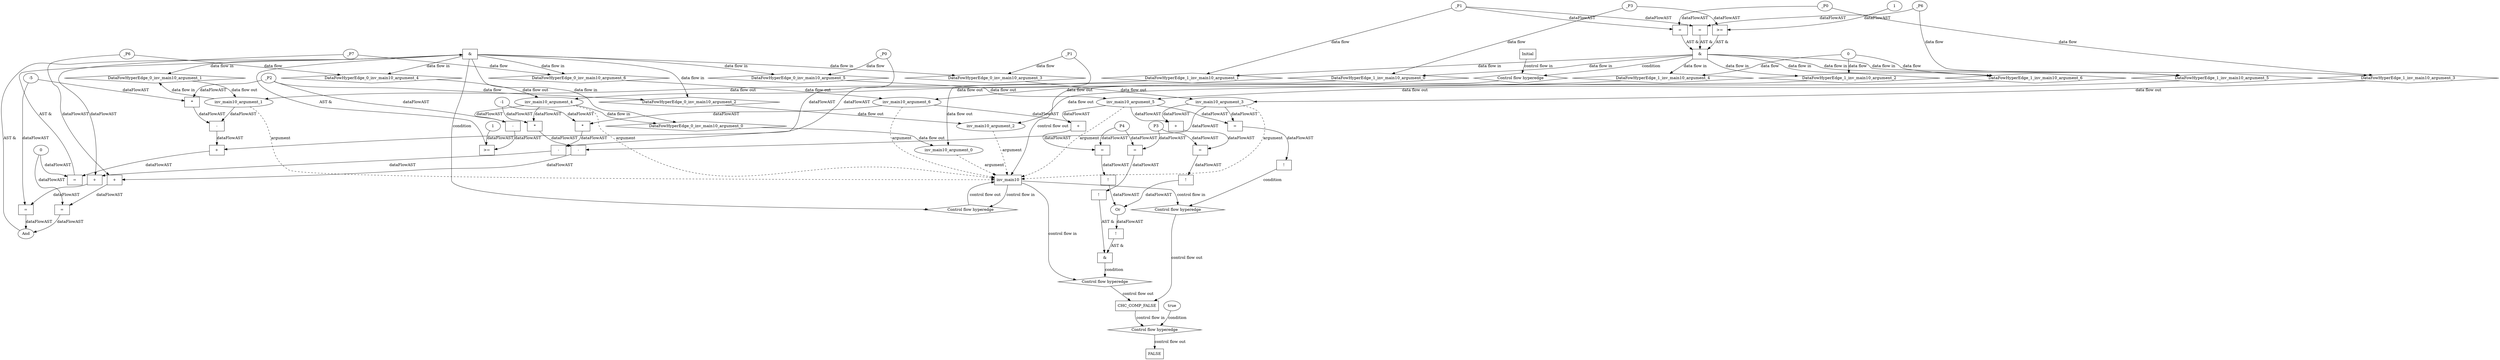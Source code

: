 digraph dag {
"CHC_COMP_FALSE" [label="CHC_COMP_FALSE" nodeName="CHC_COMP_FALSE" class=cfn  shape="rect"];
"inv_main10" [label="inv_main10" nodeName="inv_main10" class=cfn  shape="rect"];
FALSE [label="FALSE" nodeName=FALSE class=cfn  shape="rect"];
Initial [label="Initial" nodeName=Initial class=cfn  shape="rect"];
ControlFowHyperEdge_0 [label="Control flow hyperedge" nodeName=ControlFowHyperEdge_0 class=controlFlowHyperEdge shape="diamond"];
"inv_main10" -> ControlFowHyperEdge_0 [label="control flow in"]
ControlFowHyperEdge_0 -> "inv_main10" [label="control flow out"]
ControlFowHyperEdge_1 [label="Control flow hyperedge" nodeName=ControlFowHyperEdge_1 class=controlFlowHyperEdge shape="diamond"];
"Initial" -> ControlFowHyperEdge_1 [label="control flow in"]
ControlFowHyperEdge_1 -> "inv_main10" [label="control flow out"]
ControlFowHyperEdge_2 [label="Control flow hyperedge" nodeName=ControlFowHyperEdge_2 class=controlFlowHyperEdge shape="diamond"];
"inv_main10" -> ControlFowHyperEdge_2 [label="control flow in"]
ControlFowHyperEdge_2 -> "CHC_COMP_FALSE" [label="control flow out"]
ControlFowHyperEdge_3 [label="Control flow hyperedge" nodeName=ControlFowHyperEdge_3 class=controlFlowHyperEdge shape="diamond"];
"inv_main10" -> ControlFowHyperEdge_3 [label="control flow in"]
ControlFowHyperEdge_3 -> "CHC_COMP_FALSE" [label="control flow out"]
ControlFowHyperEdge_4 [label="Control flow hyperedge" nodeName=ControlFowHyperEdge_4 class=controlFlowHyperEdge shape="diamond"];
"CHC_COMP_FALSE" -> ControlFowHyperEdge_4 [label="control flow in"]
ControlFowHyperEdge_4 -> "FALSE" [label="control flow out"]
"inv_main10_argument_0" [label="inv_main10_argument_0" nodeName=argument0 class=argument  head="inv_main10" shape="oval"];
"inv_main10_argument_0" -> "inv_main10"[label="argument" style="dashed"]
"inv_main10_argument_1" [label="inv_main10_argument_1" nodeName=argument1 class=argument  head="inv_main10" shape="oval"];
"inv_main10_argument_1" -> "inv_main10"[label="argument" style="dashed"]
"inv_main10_argument_2" [label="inv_main10_argument_2" nodeName=argument2 class=argument  head="inv_main10" shape="oval"];
"inv_main10_argument_2" -> "inv_main10"[label="argument" style="dashed"]
"inv_main10_argument_3" [label="inv_main10_argument_3" nodeName=argument3 class=argument  head="inv_main10" shape="oval"];
"inv_main10_argument_3" -> "inv_main10"[label="argument" style="dashed"]
"inv_main10_argument_4" [label="inv_main10_argument_4" nodeName=argument4 class=argument  head="inv_main10" shape="oval"];
"inv_main10_argument_4" -> "inv_main10"[label="argument" style="dashed"]
"inv_main10_argument_5" [label="inv_main10_argument_5" nodeName=argument5 class=argument  head="inv_main10" shape="oval"];
"inv_main10_argument_5" -> "inv_main10"[label="argument" style="dashed"]
"inv_main10_argument_6" [label="inv_main10_argument_6" nodeName=argument6 class=argument  head="inv_main10" shape="oval"];
"inv_main10_argument_6" -> "inv_main10"[label="argument" style="dashed"]

"xxxinv_main10___inv_main10_0xxx_and" [label="&" nodeName="xxxinv_main10___inv_main10_0xxx_and" class=Operator shape="rect"];
"xxxinv_main10___inv_main10_0xxxguard_0_node_0" [label=">=" nodeName="xxxinv_main10___inv_main10_0xxxguard_0_node_0" class=Operator  shape="rect"];
"xxxinv_main10___inv_main10_0xxxguard_0_node_1" [label="-" nodeName="xxxinv_main10___inv_main10_0xxxguard_0_node_1" class= Operator shape="rect"];
"xxxinv_main10___inv_main10_0xxxguard_0_node_4" [label="1" nodeName="xxxinv_main10___inv_main10_0xxxguard_0_node_4" class=Literal ];
"xxxinv_main10___inv_main10_0xxxguard_0_node_1" -> "xxxinv_main10___inv_main10_0xxxguard_0_node_0"[label="dataFlowAST"]
"xxxinv_main10___inv_main10_0xxxguard_0_node_4" -> "xxxinv_main10___inv_main10_0xxxguard_0_node_0"[label="dataFlowAST"]
"inv_main10_argument_4" -> "xxxinv_main10___inv_main10_0xxxguard_0_node_1"[label="dataFlowAST"]
"xxxinv_main10___inv_main10_0xxxdataFlow1_node_0" -> "xxxinv_main10___inv_main10_0xxxguard_0_node_1"[label="dataFlowAST"]

"xxxinv_main10___inv_main10_0xxxguard_0_node_0" -> "xxxinv_main10___inv_main10_0xxx_and" [label="AST &"];
"xxxinv_main10___inv_main10_0xxxguard1_node_0" [label="And" nodeName="xxxinv_main10___inv_main10_0xxxguard1_node_0" class=Operator ];
"xxxinv_main10___inv_main10_0xxxguard1_node_1" [label="=" nodeName="xxxinv_main10___inv_main10_0xxxguard1_node_1" class=Operator  shape="rect"];
"xxxinv_main10___inv_main10_0xxxguard1_node_2" [label="+" nodeName="xxxinv_main10___inv_main10_0xxxguard1_node_2" class= Operator shape="rect"];
"xxxinv_main10___inv_main10_0xxxguard1_node_4" [label="-" nodeName="xxxinv_main10___inv_main10_0xxxguard1_node_4" class= Operator shape="rect"];
"xxxinv_main10___inv_main10_0xxxguard1_node_5" [label="*" nodeName="xxxinv_main10___inv_main10_0xxxguard1_node_5" class=Operator  shape="rect"];
"xxxinv_main10___inv_main10_0xxxguard1_node_6" [label="-1" nodeName="xxxinv_main10___inv_main10_0xxxguard1_node_6" class=Coeff ];
"xxxinv_main10___inv_main10_0xxxguard1_node_9" [label="-5" nodeName="xxxinv_main10___inv_main10_0xxxguard1_node_9" class=Literal ];
"xxxinv_main10___inv_main10_0xxxguard1_node_10" [label="=" nodeName="xxxinv_main10___inv_main10_0xxxguard1_node_10" class=Operator  shape="rect"];
"xxxinv_main10___inv_main10_0xxxguard1_node_11" [label="+" nodeName="xxxinv_main10___inv_main10_0xxxguard1_node_11" class= Operator shape="rect"];
"xxxinv_main10___inv_main10_0xxxguard1_node_13" [label="-" nodeName="xxxinv_main10___inv_main10_0xxxguard1_node_13" class= Operator shape="rect"];
"xxxinv_main10___inv_main10_0xxxguard1_node_14" [label="*" nodeName="xxxinv_main10___inv_main10_0xxxguard1_node_14" class=Operator  shape="rect"];
"xxxinv_main10___inv_main10_0xxxguard1_node_6" [label="-1" nodeName="xxxinv_main10___inv_main10_0xxxguard1_node_6" class=Coeff ];
"xxxinv_main10___inv_main10_0xxxguard1_node_18" [label="0" nodeName="xxxinv_main10___inv_main10_0xxxguard1_node_18" class=Literal ];
"xxxinv_main10___inv_main10_0xxxguard1_node_1" -> "xxxinv_main10___inv_main10_0xxxguard1_node_0"[label="dataFlowAST"]
"xxxinv_main10___inv_main10_0xxxguard1_node_10" -> "xxxinv_main10___inv_main10_0xxxguard1_node_0"[label="dataFlowAST"]
"xxxinv_main10___inv_main10_0xxxguard1_node_2" -> "xxxinv_main10___inv_main10_0xxxguard1_node_1"[label="dataFlowAST"]
"xxxinv_main10___inv_main10_0xxxguard1_node_9" -> "xxxinv_main10___inv_main10_0xxxguard1_node_1"[label="dataFlowAST"]
"xxxinv_main10___inv_main10_0xxxdataFlow_0_node_0" -> "xxxinv_main10___inv_main10_0xxxguard1_node_2"[label="dataFlowAST"]
"xxxinv_main10___inv_main10_0xxxguard1_node_4" -> "xxxinv_main10___inv_main10_0xxxguard1_node_2"[label="dataFlowAST"]
"xxxinv_main10___inv_main10_0xxxguard1_node_5" -> "xxxinv_main10___inv_main10_0xxxguard1_node_4"[label="dataFlowAST"]
"xxxinv_main10___inv_main10_0xxxdataFlow2_node_0" -> "xxxinv_main10___inv_main10_0xxxguard1_node_4"[label="dataFlowAST"]
"xxxinv_main10___inv_main10_0xxxguard1_node_6" -> "xxxinv_main10___inv_main10_0xxxguard1_node_5"[label="dataFlowAST"]
"inv_main10_argument_6" -> "xxxinv_main10___inv_main10_0xxxguard1_node_5"[label="dataFlowAST"]
"xxxinv_main10___inv_main10_0xxxguard1_node_11" -> "xxxinv_main10___inv_main10_0xxxguard1_node_10"[label="dataFlowAST"]
"xxxinv_main10___inv_main10_0xxxguard1_node_18" -> "xxxinv_main10___inv_main10_0xxxguard1_node_10"[label="dataFlowAST"]
"xxxinv_main10___inv_main10_0xxxdataFlow3_node_0" -> "xxxinv_main10___inv_main10_0xxxguard1_node_11"[label="dataFlowAST"]
"xxxinv_main10___inv_main10_0xxxguard1_node_13" -> "xxxinv_main10___inv_main10_0xxxguard1_node_11"[label="dataFlowAST"]
"xxxinv_main10___inv_main10_0xxxguard1_node_14" -> "xxxinv_main10___inv_main10_0xxxguard1_node_13"[label="dataFlowAST"]
"inv_main10_argument_3" -> "xxxinv_main10___inv_main10_0xxxguard1_node_13"[label="dataFlowAST"]
"xxxinv_main10___inv_main10_0xxxguard1_node_6" -> "xxxinv_main10___inv_main10_0xxxguard1_node_14"[label="dataFlowAST"]
"inv_main10_argument_4" -> "xxxinv_main10___inv_main10_0xxxguard1_node_14"[label="dataFlowAST"]

"xxxinv_main10___inv_main10_0xxxguard1_node_0" -> "xxxinv_main10___inv_main10_0xxx_and" [label="AST &"];
"xxxinv_main10___inv_main10_0xxxguard2_node_0" [label="=" nodeName="xxxinv_main10___inv_main10_0xxxguard2_node_0" class=Operator  shape="rect"];
"xxxinv_main10___inv_main10_0xxxguard2_node_1" [label="+" nodeName="xxxinv_main10___inv_main10_0xxxguard2_node_1" class= Operator shape="rect"];
"xxxinv_main10___inv_main10_0xxxguard2_node_3" [label="-" nodeName="xxxinv_main10___inv_main10_0xxxguard2_node_3" class= Operator shape="rect"];
"xxxinv_main10___inv_main10_0xxxguard2_node_4" [label="*" nodeName="xxxinv_main10___inv_main10_0xxxguard2_node_4" class=Operator  shape="rect"];
"xxxinv_main10___inv_main10_0xxxguard1_node_9" [label="-5" nodeName="xxxinv_main10___inv_main10_0xxxguard1_node_9" class=Coeff ];
"xxxinv_main10___inv_main10_0xxxguard2_node_1" -> "xxxinv_main10___inv_main10_0xxxguard2_node_0"[label="dataFlowAST"]
"xxxinv_main10___inv_main10_0xxxguard1_node_18" -> "xxxinv_main10___inv_main10_0xxxguard2_node_0"[label="dataFlowAST"]
"xxxinv_main10___inv_main10_0xxxdataFlow4_node_0" -> "xxxinv_main10___inv_main10_0xxxguard2_node_1"[label="dataFlowAST"]
"xxxinv_main10___inv_main10_0xxxguard2_node_3" -> "xxxinv_main10___inv_main10_0xxxguard2_node_1"[label="dataFlowAST"]
"xxxinv_main10___inv_main10_0xxxguard2_node_4" -> "xxxinv_main10___inv_main10_0xxxguard2_node_3"[label="dataFlowAST"]
"inv_main10_argument_1" -> "xxxinv_main10___inv_main10_0xxxguard2_node_3"[label="dataFlowAST"]
"xxxinv_main10___inv_main10_0xxxguard1_node_9" -> "xxxinv_main10___inv_main10_0xxxguard2_node_4"[label="dataFlowAST"]
"xxxinv_main10___inv_main10_0xxxdataFlow1_node_0" -> "xxxinv_main10___inv_main10_0xxxguard2_node_4"[label="dataFlowAST"]

"xxxinv_main10___inv_main10_0xxxguard2_node_0" -> "xxxinv_main10___inv_main10_0xxx_and" [label="AST &"];
"xxxinv_main10___inv_main10_0xxx_and" -> "ControlFowHyperEdge_0" [label="condition"];
"xxxinv_main10___inv_main10_0xxxdataFlow_0_node_0" [label="_P7" nodeName="xxxinv_main10___inv_main10_0xxxdataFlow_0_node_0" class=Constant ];

"xxxinv_main10___inv_main10_0xxxdataFlow_0_node_0" -> "DataFowHyperEdge_0_inv_main10_argument_6" [label="data flow"];
"xxxinv_main10___inv_main10_0xxxdataFlow1_node_0" [label="_P2" nodeName="xxxinv_main10___inv_main10_0xxxdataFlow1_node_0" class=Constant ];

"xxxinv_main10___inv_main10_0xxxdataFlow1_node_0" -> "DataFowHyperEdge_0_inv_main10_argument_2" [label="data flow"];
"xxxinv_main10___inv_main10_0xxxdataFlow2_node_0" [label="_P0" nodeName="xxxinv_main10___inv_main10_0xxxdataFlow2_node_0" class=Constant ];

"xxxinv_main10___inv_main10_0xxxdataFlow2_node_0" -> "DataFowHyperEdge_0_inv_main10_argument_5" [label="data flow"];
"xxxinv_main10___inv_main10_0xxxdataFlow3_node_0" [label="_P6" nodeName="xxxinv_main10___inv_main10_0xxxdataFlow3_node_0" class=Constant ];

"xxxinv_main10___inv_main10_0xxxdataFlow3_node_0" -> "DataFowHyperEdge_0_inv_main10_argument_4" [label="data flow"];
"xxxinv_main10___inv_main10_0xxxdataFlow4_node_0" [label="_P1" nodeName="xxxinv_main10___inv_main10_0xxxdataFlow4_node_0" class=Constant ];

"xxxinv_main10___inv_main10_0xxxdataFlow4_node_0" -> "DataFowHyperEdge_0_inv_main10_argument_3" [label="data flow"];
"xxxinv_main10___Initial_1xxx_and" [label="&" nodeName="xxxinv_main10___Initial_1xxx_and" class=Operator shape="rect"];
"xxxinv_main10___Initial_1xxxguard_0_node_0" [label=">=" nodeName="xxxinv_main10___Initial_1xxxguard_0_node_0" class=Operator  shape="rect"];
"xxxinv_main10___Initial_1xxxguard_0_node_2" [label="1" nodeName="xxxinv_main10___Initial_1xxxguard_0_node_2" class=Literal ];
"xxxinv_main10___Initial_1xxxdataFlow1_node_0" -> "xxxinv_main10___Initial_1xxxguard_0_node_0"[label="dataFlowAST"]
"xxxinv_main10___Initial_1xxxguard_0_node_2" -> "xxxinv_main10___Initial_1xxxguard_0_node_0"[label="dataFlowAST"]

"xxxinv_main10___Initial_1xxxguard_0_node_0" -> "xxxinv_main10___Initial_1xxx_and" [label="AST &"];
"xxxinv_main10___Initial_1xxxguard1_node_0" [label="=" nodeName="xxxinv_main10___Initial_1xxxguard1_node_0" class=Operator  shape="rect"];
"xxxinv_main10___Initial_1xxxdataFlow3_node_0" -> "xxxinv_main10___Initial_1xxxguard1_node_0"[label="dataFlowAST"]
"xxxinv_main10___Initial_1xxxdataFlow4_node_0" -> "xxxinv_main10___Initial_1xxxguard1_node_0"[label="dataFlowAST"]

"xxxinv_main10___Initial_1xxxguard1_node_0" -> "xxxinv_main10___Initial_1xxx_and" [label="AST &"];
"xxxinv_main10___Initial_1xxxguard2_node_0" [label="=" nodeName="xxxinv_main10___Initial_1xxxguard2_node_0" class=Operator  shape="rect"];
"xxxinv_main10___Initial_1xxxdataFlow6_node_0" -> "xxxinv_main10___Initial_1xxxguard2_node_0"[label="dataFlowAST"]
"xxxinv_main10___Initial_1xxxdataFlow4_node_0" -> "xxxinv_main10___Initial_1xxxguard2_node_0"[label="dataFlowAST"]

"xxxinv_main10___Initial_1xxxguard2_node_0" -> "xxxinv_main10___Initial_1xxx_and" [label="AST &"];
"xxxinv_main10___Initial_1xxx_and" -> "ControlFowHyperEdge_1" [label="condition"];
"xxxinv_main10___Initial_1xxxdataFlow_0_node_0" [label="0" nodeName="xxxinv_main10___Initial_1xxxdataFlow_0_node_0" class=Literal ];

"xxxinv_main10___Initial_1xxxdataFlow_0_node_0" -> "DataFowHyperEdge_1_inv_main10_argument_6" [label="data flow"];
"xxxinv_main10___Initial_1xxxdataFlow1_node_0" [label="_P3" nodeName="xxxinv_main10___Initial_1xxxdataFlow1_node_0" class=Constant ];

"xxxinv_main10___Initial_1xxxdataFlow1_node_0" -> "DataFowHyperEdge_1_inv_main10_argument_0" [label="data flow"];

"xxxinv_main10___Initial_1xxxdataFlow_0_node_0" -> "DataFowHyperEdge_1_inv_main10_argument_2" [label="data flow"];
"xxxinv_main10___Initial_1xxxdataFlow3_node_0" [label="_P6" nodeName="xxxinv_main10___Initial_1xxxdataFlow3_node_0" class=Constant ];

"xxxinv_main10___Initial_1xxxdataFlow3_node_0" -> "DataFowHyperEdge_1_inv_main10_argument_5" [label="data flow"];
"xxxinv_main10___Initial_1xxxdataFlow4_node_0" [label="_P1" nodeName="xxxinv_main10___Initial_1xxxdataFlow4_node_0" class=Constant ];

"xxxinv_main10___Initial_1xxxdataFlow4_node_0" -> "DataFowHyperEdge_1_inv_main10_argument_1" [label="data flow"];

"xxxinv_main10___Initial_1xxxdataFlow_0_node_0" -> "DataFowHyperEdge_1_inv_main10_argument_4" [label="data flow"];
"xxxinv_main10___Initial_1xxxdataFlow6_node_0" [label="_P0" nodeName="xxxinv_main10___Initial_1xxxdataFlow6_node_0" class=Constant ];

"xxxinv_main10___Initial_1xxxdataFlow6_node_0" -> "DataFowHyperEdge_1_inv_main10_argument_3" [label="data flow"];
"xxxCHC_COMP_FALSE___inv_main10_2xxxguard_0_node_0" [label="!" nodeName="xxxCHC_COMP_FALSE___inv_main10_2xxxguard_0_node_0" class=Operator shape="rect"];
"xxxCHC_COMP_FALSE___inv_main10_2xxxguard_0_node_1" [label="=" nodeName="xxxCHC_COMP_FALSE___inv_main10_2xxxguard_0_node_1" class=Operator  shape="rect"];
"xxxCHC_COMP_FALSE___inv_main10_2xxxguard_0_node_1" -> "xxxCHC_COMP_FALSE___inv_main10_2xxxguard_0_node_0"[label="dataFlowAST"]
"inv_main10_argument_3" -> "xxxCHC_COMP_FALSE___inv_main10_2xxxguard_0_node_1"[label="dataFlowAST"]
"inv_main10_argument_5" -> "xxxCHC_COMP_FALSE___inv_main10_2xxxguard_0_node_1"[label="dataFlowAST"]

"xxxCHC_COMP_FALSE___inv_main10_2xxxguard_0_node_0" -> "ControlFowHyperEdge_2" [label="condition"];
"xxxCHC_COMP_FALSE___inv_main10_3xxx_and" [label="&" nodeName="xxxCHC_COMP_FALSE___inv_main10_3xxx_and" class=Operator shape="rect"];
"xxxCHC_COMP_FALSE___inv_main10_3xxxguard_0_node_0" [label="!" nodeName="xxxCHC_COMP_FALSE___inv_main10_3xxxguard_0_node_0" class=Operator shape="rect"];
"xxxCHC_COMP_FALSE___inv_main10_3xxxguard_0_node_1" [label="=" nodeName="xxxCHC_COMP_FALSE___inv_main10_3xxxguard_0_node_1" class=Operator  shape="rect"];
"xxxCHC_COMP_FALSE___inv_main10_3xxxguard_0_node_2" [label="P3" nodeName="xxxCHC_COMP_FALSE___inv_main10_3xxxguard_0_node_2" class=Constant ];
"xxxCHC_COMP_FALSE___inv_main10_3xxxguard_0_node_3" [label="P4" nodeName="xxxCHC_COMP_FALSE___inv_main10_3xxxguard_0_node_3" class=Constant ];
"xxxCHC_COMP_FALSE___inv_main10_3xxxguard_0_node_1" -> "xxxCHC_COMP_FALSE___inv_main10_3xxxguard_0_node_0"[label="dataFlowAST"]
"xxxCHC_COMP_FALSE___inv_main10_3xxxguard_0_node_2" -> "xxxCHC_COMP_FALSE___inv_main10_3xxxguard_0_node_1"[label="dataFlowAST"]
"xxxCHC_COMP_FALSE___inv_main10_3xxxguard_0_node_3" -> "xxxCHC_COMP_FALSE___inv_main10_3xxxguard_0_node_1"[label="dataFlowAST"]

"xxxCHC_COMP_FALSE___inv_main10_3xxxguard_0_node_0" -> "xxxCHC_COMP_FALSE___inv_main10_3xxx_and" [label="AST &"];
"xxxCHC_COMP_FALSE___inv_main10_3xxxguard1_node_0" [label="!" nodeName="xxxCHC_COMP_FALSE___inv_main10_3xxxguard1_node_0" class=Operator shape="rect"];
"xxxCHC_COMP_FALSE___inv_main10_3xxxguard1_node_1" [label="Or" nodeName="xxxCHC_COMP_FALSE___inv_main10_3xxxguard1_node_1" class=Operator ];
"xxxCHC_COMP_FALSE___inv_main10_3xxxguard1_node_2" [label="!" nodeName="xxxCHC_COMP_FALSE___inv_main10_3xxxguard1_node_2" class=Operator shape="rect"];
"xxxCHC_COMP_FALSE___inv_main10_3xxxguard1_node_3" [label="=" nodeName="xxxCHC_COMP_FALSE___inv_main10_3xxxguard1_node_3" class=Operator  shape="rect"];
"xxxCHC_COMP_FALSE___inv_main10_3xxxguard1_node_5" [label="+" nodeName="xxxCHC_COMP_FALSE___inv_main10_3xxxguard1_node_5" class= Operator shape="rect"];
"xxxCHC_COMP_FALSE___inv_main10_3xxxguard1_node_8" [label="!" nodeName="xxxCHC_COMP_FALSE___inv_main10_3xxxguard1_node_8" class=Operator shape="rect"];
"xxxCHC_COMP_FALSE___inv_main10_3xxxguard1_node_9" [label="=" nodeName="xxxCHC_COMP_FALSE___inv_main10_3xxxguard1_node_9" class=Operator  shape="rect"];
"xxxCHC_COMP_FALSE___inv_main10_3xxxguard1_node_11" [label="+" nodeName="xxxCHC_COMP_FALSE___inv_main10_3xxxguard1_node_11" class= Operator shape="rect"];
"xxxCHC_COMP_FALSE___inv_main10_3xxxguard1_node_1" -> "xxxCHC_COMP_FALSE___inv_main10_3xxxguard1_node_0"[label="dataFlowAST"]
"xxxCHC_COMP_FALSE___inv_main10_3xxxguard1_node_2" -> "xxxCHC_COMP_FALSE___inv_main10_3xxxguard1_node_1"[label="dataFlowAST"]
"xxxCHC_COMP_FALSE___inv_main10_3xxxguard1_node_8" -> "xxxCHC_COMP_FALSE___inv_main10_3xxxguard1_node_1"[label="dataFlowAST"]
"xxxCHC_COMP_FALSE___inv_main10_3xxxguard1_node_3" -> "xxxCHC_COMP_FALSE___inv_main10_3xxxguard1_node_2"[label="dataFlowAST"]
"xxxCHC_COMP_FALSE___inv_main10_3xxxguard_0_node_3" -> "xxxCHC_COMP_FALSE___inv_main10_3xxxguard1_node_3"[label="dataFlowAST"]
"xxxCHC_COMP_FALSE___inv_main10_3xxxguard1_node_5" -> "xxxCHC_COMP_FALSE___inv_main10_3xxxguard1_node_3"[label="dataFlowAST"]
"inv_main10_argument_6" -> "xxxCHC_COMP_FALSE___inv_main10_3xxxguard1_node_5"[label="dataFlowAST"]
"inv_main10_argument_5" -> "xxxCHC_COMP_FALSE___inv_main10_3xxxguard1_node_5"[label="dataFlowAST"]
"xxxCHC_COMP_FALSE___inv_main10_3xxxguard1_node_9" -> "xxxCHC_COMP_FALSE___inv_main10_3xxxguard1_node_8"[label="dataFlowAST"]
"xxxCHC_COMP_FALSE___inv_main10_3xxxguard_0_node_2" -> "xxxCHC_COMP_FALSE___inv_main10_3xxxguard1_node_9"[label="dataFlowAST"]
"xxxCHC_COMP_FALSE___inv_main10_3xxxguard1_node_11" -> "xxxCHC_COMP_FALSE___inv_main10_3xxxguard1_node_9"[label="dataFlowAST"]
"inv_main10_argument_5" -> "xxxCHC_COMP_FALSE___inv_main10_3xxxguard1_node_11"[label="dataFlowAST"]
"inv_main10_argument_3" -> "xxxCHC_COMP_FALSE___inv_main10_3xxxguard1_node_11"[label="dataFlowAST"]

"xxxCHC_COMP_FALSE___inv_main10_3xxxguard1_node_0" -> "xxxCHC_COMP_FALSE___inv_main10_3xxx_and" [label="AST &"];
"xxxCHC_COMP_FALSE___inv_main10_3xxx_and" -> "ControlFowHyperEdge_3" [label="condition"];
"xxxFALSE___CHC_COMP_FALSE_4xxxguard_0_node_0" [label="true" nodeName="xxxFALSE___CHC_COMP_FALSE_4xxxguard_0_node_0" class=BoolValue ];

"xxxFALSE___CHC_COMP_FALSE_4xxxguard_0_node_0" -> "ControlFowHyperEdge_4" [label="condition"];
"DataFowHyperEdge_0_inv_main10_argument_0" [label="DataFowHyperEdge_0_inv_main10_argument_0" nodeName="DataFowHyperEdge_0_inv_main10_argument_0" class=DataFlowHyperedge shape="diamond"];
"DataFowHyperEdge_0_inv_main10_argument_0" -> "inv_main10_argument_0"[label="data flow out"]
"xxxinv_main10___inv_main10_0xxx_and" -> "DataFowHyperEdge_0_inv_main10_argument_0"[label="data flow in"]
"DataFowHyperEdge_0_inv_main10_argument_1" [label="DataFowHyperEdge_0_inv_main10_argument_1" nodeName="DataFowHyperEdge_0_inv_main10_argument_1" class=DataFlowHyperedge shape="diamond"];
"DataFowHyperEdge_0_inv_main10_argument_1" -> "inv_main10_argument_1"[label="data flow out"]
"xxxinv_main10___inv_main10_0xxx_and" -> "DataFowHyperEdge_0_inv_main10_argument_1"[label="data flow in"]
"DataFowHyperEdge_0_inv_main10_argument_2" [label="DataFowHyperEdge_0_inv_main10_argument_2" nodeName="DataFowHyperEdge_0_inv_main10_argument_2" class=DataFlowHyperedge shape="diamond"];
"DataFowHyperEdge_0_inv_main10_argument_2" -> "inv_main10_argument_2"[label="data flow out"]
"xxxinv_main10___inv_main10_0xxx_and" -> "DataFowHyperEdge_0_inv_main10_argument_2"[label="data flow in"]
"DataFowHyperEdge_0_inv_main10_argument_3" [label="DataFowHyperEdge_0_inv_main10_argument_3" nodeName="DataFowHyperEdge_0_inv_main10_argument_3" class=DataFlowHyperedge shape="diamond"];
"DataFowHyperEdge_0_inv_main10_argument_3" -> "inv_main10_argument_3"[label="data flow out"]
"xxxinv_main10___inv_main10_0xxx_and" -> "DataFowHyperEdge_0_inv_main10_argument_3"[label="data flow in"]
"DataFowHyperEdge_0_inv_main10_argument_4" [label="DataFowHyperEdge_0_inv_main10_argument_4" nodeName="DataFowHyperEdge_0_inv_main10_argument_4" class=DataFlowHyperedge shape="diamond"];
"DataFowHyperEdge_0_inv_main10_argument_4" -> "inv_main10_argument_4"[label="data flow out"]
"xxxinv_main10___inv_main10_0xxx_and" -> "DataFowHyperEdge_0_inv_main10_argument_4"[label="data flow in"]
"DataFowHyperEdge_0_inv_main10_argument_5" [label="DataFowHyperEdge_0_inv_main10_argument_5" nodeName="DataFowHyperEdge_0_inv_main10_argument_5" class=DataFlowHyperedge shape="diamond"];
"DataFowHyperEdge_0_inv_main10_argument_5" -> "inv_main10_argument_5"[label="data flow out"]
"xxxinv_main10___inv_main10_0xxx_and" -> "DataFowHyperEdge_0_inv_main10_argument_5"[label="data flow in"]
"DataFowHyperEdge_0_inv_main10_argument_6" [label="DataFowHyperEdge_0_inv_main10_argument_6" nodeName="DataFowHyperEdge_0_inv_main10_argument_6" class=DataFlowHyperedge shape="diamond"];
"DataFowHyperEdge_0_inv_main10_argument_6" -> "inv_main10_argument_6"[label="data flow out"]
"xxxinv_main10___inv_main10_0xxx_and" -> "DataFowHyperEdge_0_inv_main10_argument_6"[label="data flow in"]
"DataFowHyperEdge_1_inv_main10_argument_0" [label="DataFowHyperEdge_1_inv_main10_argument_0" nodeName="DataFowHyperEdge_1_inv_main10_argument_0" class=DataFlowHyperedge shape="diamond"];
"DataFowHyperEdge_1_inv_main10_argument_0" -> "inv_main10_argument_0"[label="data flow out"]
"xxxinv_main10___Initial_1xxx_and" -> "DataFowHyperEdge_1_inv_main10_argument_0"[label="data flow in"]
"DataFowHyperEdge_1_inv_main10_argument_1" [label="DataFowHyperEdge_1_inv_main10_argument_1" nodeName="DataFowHyperEdge_1_inv_main10_argument_1" class=DataFlowHyperedge shape="diamond"];
"DataFowHyperEdge_1_inv_main10_argument_1" -> "inv_main10_argument_1"[label="data flow out"]
"xxxinv_main10___Initial_1xxx_and" -> "DataFowHyperEdge_1_inv_main10_argument_1"[label="data flow in"]
"DataFowHyperEdge_1_inv_main10_argument_2" [label="DataFowHyperEdge_1_inv_main10_argument_2" nodeName="DataFowHyperEdge_1_inv_main10_argument_2" class=DataFlowHyperedge shape="diamond"];
"DataFowHyperEdge_1_inv_main10_argument_2" -> "inv_main10_argument_2"[label="data flow out"]
"xxxinv_main10___Initial_1xxx_and" -> "DataFowHyperEdge_1_inv_main10_argument_2"[label="data flow in"]
"DataFowHyperEdge_1_inv_main10_argument_3" [label="DataFowHyperEdge_1_inv_main10_argument_3" nodeName="DataFowHyperEdge_1_inv_main10_argument_3" class=DataFlowHyperedge shape="diamond"];
"DataFowHyperEdge_1_inv_main10_argument_3" -> "inv_main10_argument_3"[label="data flow out"]
"xxxinv_main10___Initial_1xxx_and" -> "DataFowHyperEdge_1_inv_main10_argument_3"[label="data flow in"]
"DataFowHyperEdge_1_inv_main10_argument_4" [label="DataFowHyperEdge_1_inv_main10_argument_4" nodeName="DataFowHyperEdge_1_inv_main10_argument_4" class=DataFlowHyperedge shape="diamond"];
"DataFowHyperEdge_1_inv_main10_argument_4" -> "inv_main10_argument_4"[label="data flow out"]
"xxxinv_main10___Initial_1xxx_and" -> "DataFowHyperEdge_1_inv_main10_argument_4"[label="data flow in"]
"DataFowHyperEdge_1_inv_main10_argument_5" [label="DataFowHyperEdge_1_inv_main10_argument_5" nodeName="DataFowHyperEdge_1_inv_main10_argument_5" class=DataFlowHyperedge shape="diamond"];
"DataFowHyperEdge_1_inv_main10_argument_5" -> "inv_main10_argument_5"[label="data flow out"]
"xxxinv_main10___Initial_1xxx_and" -> "DataFowHyperEdge_1_inv_main10_argument_5"[label="data flow in"]
"DataFowHyperEdge_1_inv_main10_argument_6" [label="DataFowHyperEdge_1_inv_main10_argument_6" nodeName="DataFowHyperEdge_1_inv_main10_argument_6" class=DataFlowHyperedge shape="diamond"];
"DataFowHyperEdge_1_inv_main10_argument_6" -> "inv_main10_argument_6"[label="data flow out"]
"xxxinv_main10___Initial_1xxx_and" -> "DataFowHyperEdge_1_inv_main10_argument_6"[label="data flow in"]
"inv_main10_argument_4" -> "DataFowHyperEdge_0_inv_main10_argument_0"[label="data flow in"]
"inv_main10_argument_1" -> "DataFowHyperEdge_0_inv_main10_argument_1"[label="data flow in"]




}
